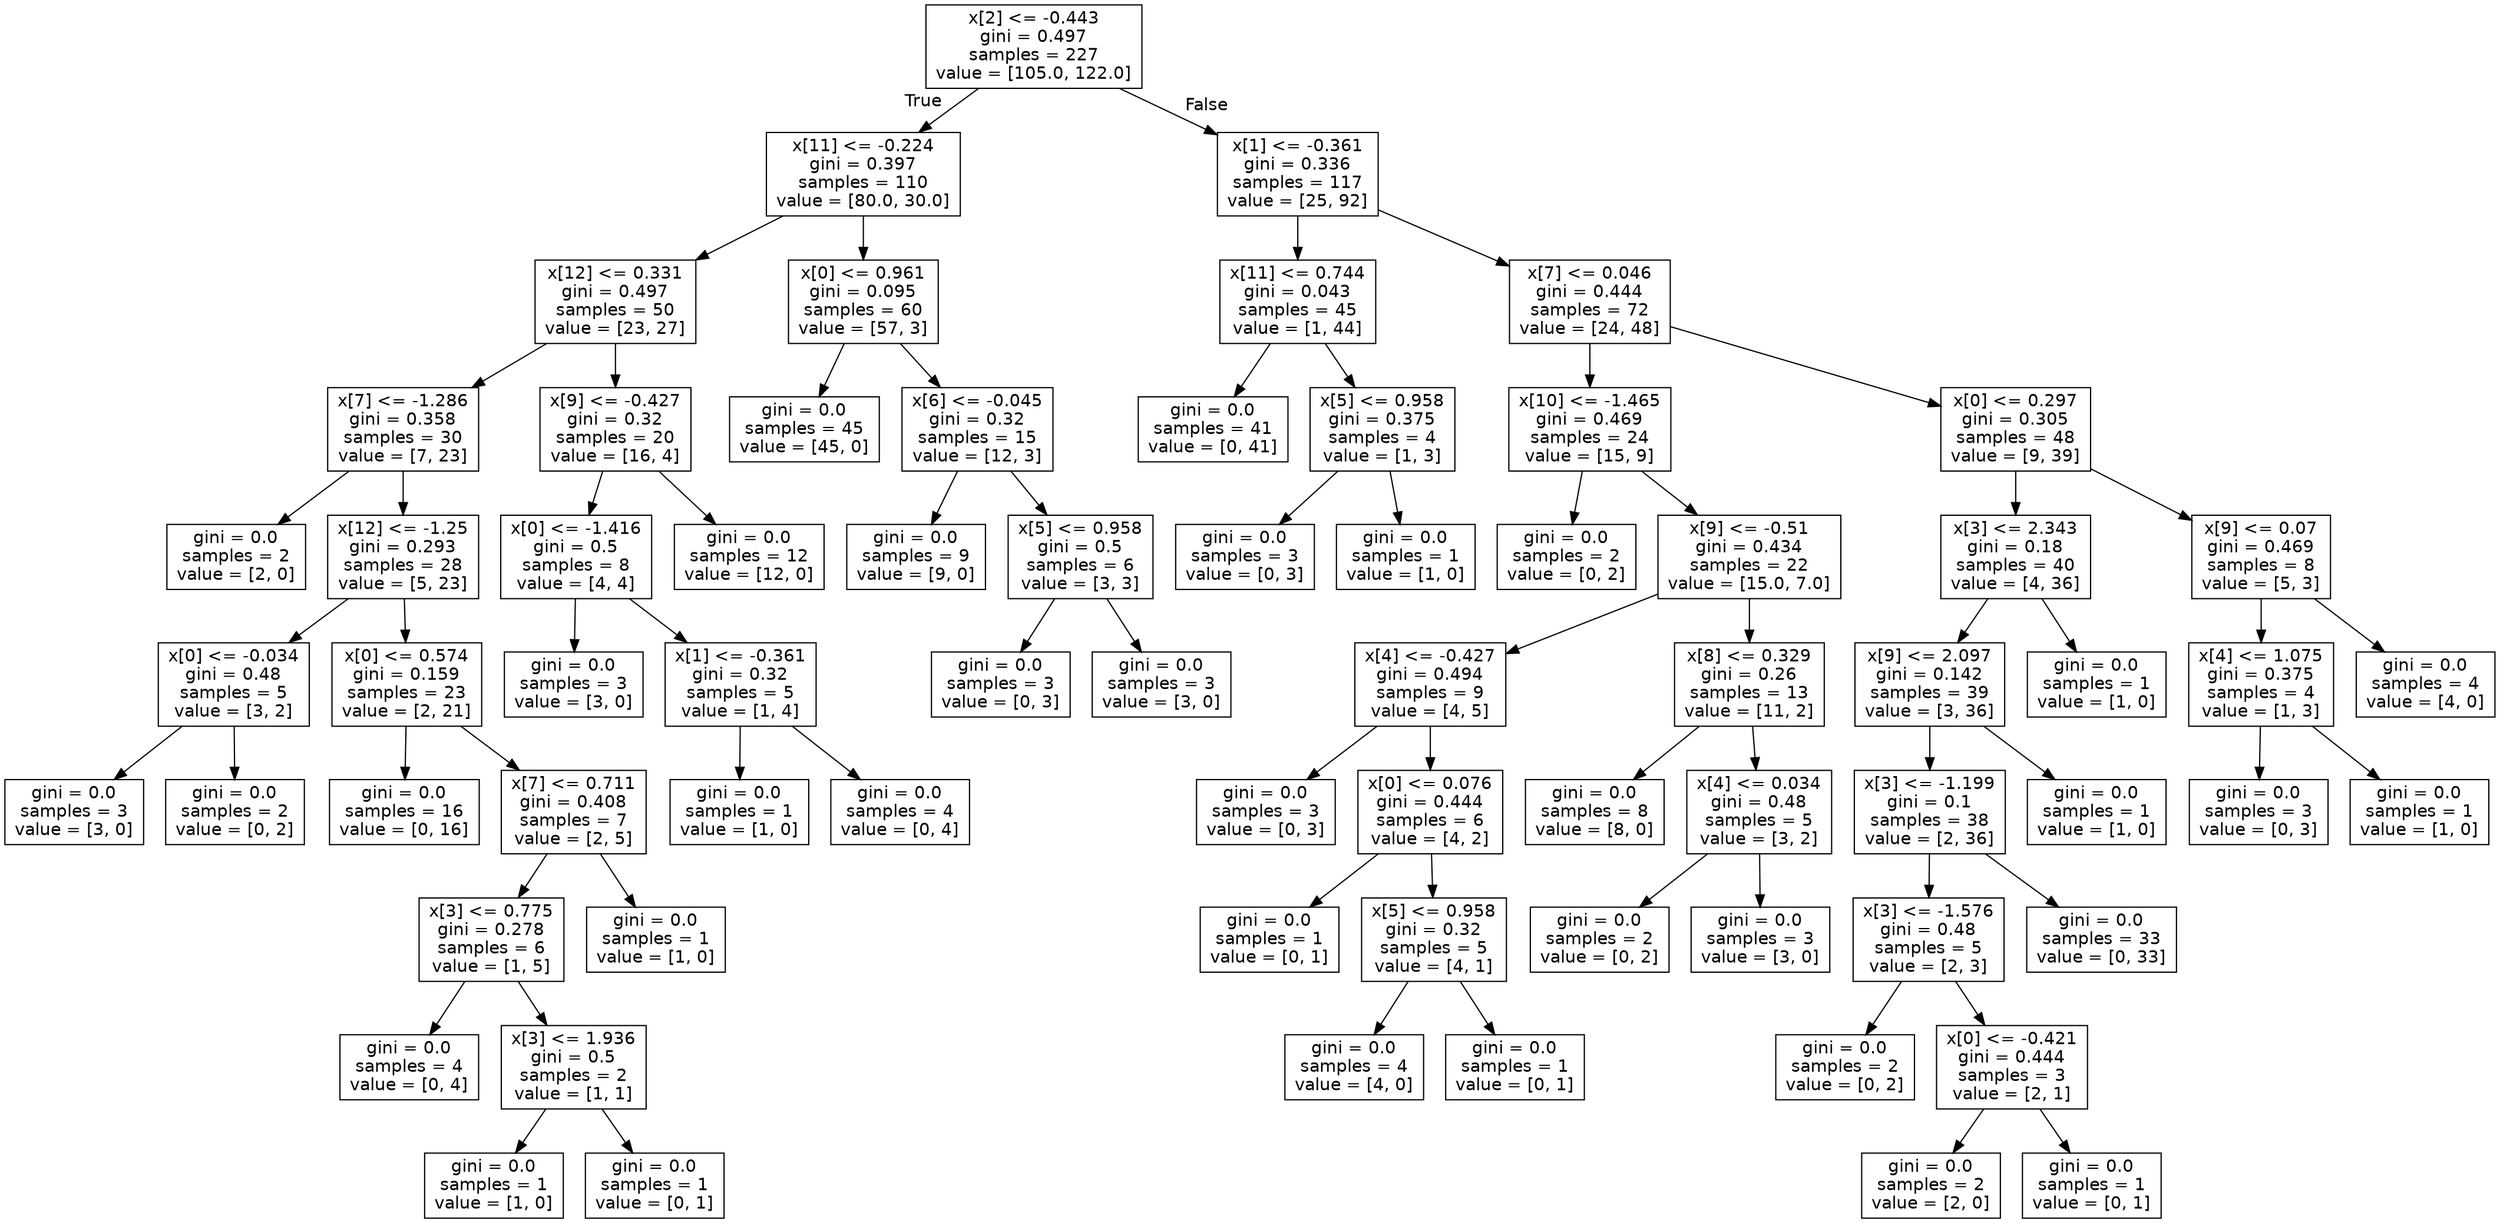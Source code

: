 digraph Tree {
node [shape=box, fontname="helvetica"] ;
edge [fontname="helvetica"] ;
0 [label="x[2] <= -0.443\ngini = 0.497\nsamples = 227\nvalue = [105.0, 122.0]"] ;
1 [label="x[11] <= -0.224\ngini = 0.397\nsamples = 110\nvalue = [80.0, 30.0]"] ;
0 -> 1 [labeldistance=2.5, labelangle=45, headlabel="True"] ;
2 [label="x[12] <= 0.331\ngini = 0.497\nsamples = 50\nvalue = [23, 27]"] ;
1 -> 2 ;
3 [label="x[7] <= -1.286\ngini = 0.358\nsamples = 30\nvalue = [7, 23]"] ;
2 -> 3 ;
4 [label="gini = 0.0\nsamples = 2\nvalue = [2, 0]"] ;
3 -> 4 ;
5 [label="x[12] <= -1.25\ngini = 0.293\nsamples = 28\nvalue = [5, 23]"] ;
3 -> 5 ;
6 [label="x[0] <= -0.034\ngini = 0.48\nsamples = 5\nvalue = [3, 2]"] ;
5 -> 6 ;
7 [label="gini = 0.0\nsamples = 3\nvalue = [3, 0]"] ;
6 -> 7 ;
8 [label="gini = 0.0\nsamples = 2\nvalue = [0, 2]"] ;
6 -> 8 ;
9 [label="x[0] <= 0.574\ngini = 0.159\nsamples = 23\nvalue = [2, 21]"] ;
5 -> 9 ;
10 [label="gini = 0.0\nsamples = 16\nvalue = [0, 16]"] ;
9 -> 10 ;
11 [label="x[7] <= 0.711\ngini = 0.408\nsamples = 7\nvalue = [2, 5]"] ;
9 -> 11 ;
12 [label="x[3] <= 0.775\ngini = 0.278\nsamples = 6\nvalue = [1, 5]"] ;
11 -> 12 ;
13 [label="gini = 0.0\nsamples = 4\nvalue = [0, 4]"] ;
12 -> 13 ;
14 [label="x[3] <= 1.936\ngini = 0.5\nsamples = 2\nvalue = [1, 1]"] ;
12 -> 14 ;
15 [label="gini = 0.0\nsamples = 1\nvalue = [1, 0]"] ;
14 -> 15 ;
16 [label="gini = 0.0\nsamples = 1\nvalue = [0, 1]"] ;
14 -> 16 ;
17 [label="gini = 0.0\nsamples = 1\nvalue = [1, 0]"] ;
11 -> 17 ;
18 [label="x[9] <= -0.427\ngini = 0.32\nsamples = 20\nvalue = [16, 4]"] ;
2 -> 18 ;
19 [label="x[0] <= -1.416\ngini = 0.5\nsamples = 8\nvalue = [4, 4]"] ;
18 -> 19 ;
20 [label="gini = 0.0\nsamples = 3\nvalue = [3, 0]"] ;
19 -> 20 ;
21 [label="x[1] <= -0.361\ngini = 0.32\nsamples = 5\nvalue = [1, 4]"] ;
19 -> 21 ;
22 [label="gini = 0.0\nsamples = 1\nvalue = [1, 0]"] ;
21 -> 22 ;
23 [label="gini = 0.0\nsamples = 4\nvalue = [0, 4]"] ;
21 -> 23 ;
24 [label="gini = 0.0\nsamples = 12\nvalue = [12, 0]"] ;
18 -> 24 ;
25 [label="x[0] <= 0.961\ngini = 0.095\nsamples = 60\nvalue = [57, 3]"] ;
1 -> 25 ;
26 [label="gini = 0.0\nsamples = 45\nvalue = [45, 0]"] ;
25 -> 26 ;
27 [label="x[6] <= -0.045\ngini = 0.32\nsamples = 15\nvalue = [12, 3]"] ;
25 -> 27 ;
28 [label="gini = 0.0\nsamples = 9\nvalue = [9, 0]"] ;
27 -> 28 ;
29 [label="x[5] <= 0.958\ngini = 0.5\nsamples = 6\nvalue = [3, 3]"] ;
27 -> 29 ;
30 [label="gini = 0.0\nsamples = 3\nvalue = [0, 3]"] ;
29 -> 30 ;
31 [label="gini = 0.0\nsamples = 3\nvalue = [3, 0]"] ;
29 -> 31 ;
32 [label="x[1] <= -0.361\ngini = 0.336\nsamples = 117\nvalue = [25, 92]"] ;
0 -> 32 [labeldistance=2.5, labelangle=-45, headlabel="False"] ;
33 [label="x[11] <= 0.744\ngini = 0.043\nsamples = 45\nvalue = [1, 44]"] ;
32 -> 33 ;
34 [label="gini = 0.0\nsamples = 41\nvalue = [0, 41]"] ;
33 -> 34 ;
35 [label="x[5] <= 0.958\ngini = 0.375\nsamples = 4\nvalue = [1, 3]"] ;
33 -> 35 ;
36 [label="gini = 0.0\nsamples = 3\nvalue = [0, 3]"] ;
35 -> 36 ;
37 [label="gini = 0.0\nsamples = 1\nvalue = [1, 0]"] ;
35 -> 37 ;
38 [label="x[7] <= 0.046\ngini = 0.444\nsamples = 72\nvalue = [24, 48]"] ;
32 -> 38 ;
39 [label="x[10] <= -1.465\ngini = 0.469\nsamples = 24\nvalue = [15, 9]"] ;
38 -> 39 ;
40 [label="gini = 0.0\nsamples = 2\nvalue = [0, 2]"] ;
39 -> 40 ;
41 [label="x[9] <= -0.51\ngini = 0.434\nsamples = 22\nvalue = [15.0, 7.0]"] ;
39 -> 41 ;
42 [label="x[4] <= -0.427\ngini = 0.494\nsamples = 9\nvalue = [4, 5]"] ;
41 -> 42 ;
43 [label="gini = 0.0\nsamples = 3\nvalue = [0, 3]"] ;
42 -> 43 ;
44 [label="x[0] <= 0.076\ngini = 0.444\nsamples = 6\nvalue = [4, 2]"] ;
42 -> 44 ;
45 [label="gini = 0.0\nsamples = 1\nvalue = [0, 1]"] ;
44 -> 45 ;
46 [label="x[5] <= 0.958\ngini = 0.32\nsamples = 5\nvalue = [4, 1]"] ;
44 -> 46 ;
47 [label="gini = 0.0\nsamples = 4\nvalue = [4, 0]"] ;
46 -> 47 ;
48 [label="gini = 0.0\nsamples = 1\nvalue = [0, 1]"] ;
46 -> 48 ;
49 [label="x[8] <= 0.329\ngini = 0.26\nsamples = 13\nvalue = [11, 2]"] ;
41 -> 49 ;
50 [label="gini = 0.0\nsamples = 8\nvalue = [8, 0]"] ;
49 -> 50 ;
51 [label="x[4] <= 0.034\ngini = 0.48\nsamples = 5\nvalue = [3, 2]"] ;
49 -> 51 ;
52 [label="gini = 0.0\nsamples = 2\nvalue = [0, 2]"] ;
51 -> 52 ;
53 [label="gini = 0.0\nsamples = 3\nvalue = [3, 0]"] ;
51 -> 53 ;
54 [label="x[0] <= 0.297\ngini = 0.305\nsamples = 48\nvalue = [9, 39]"] ;
38 -> 54 ;
55 [label="x[3] <= 2.343\ngini = 0.18\nsamples = 40\nvalue = [4, 36]"] ;
54 -> 55 ;
56 [label="x[9] <= 2.097\ngini = 0.142\nsamples = 39\nvalue = [3, 36]"] ;
55 -> 56 ;
57 [label="x[3] <= -1.199\ngini = 0.1\nsamples = 38\nvalue = [2, 36]"] ;
56 -> 57 ;
58 [label="x[3] <= -1.576\ngini = 0.48\nsamples = 5\nvalue = [2, 3]"] ;
57 -> 58 ;
59 [label="gini = 0.0\nsamples = 2\nvalue = [0, 2]"] ;
58 -> 59 ;
60 [label="x[0] <= -0.421\ngini = 0.444\nsamples = 3\nvalue = [2, 1]"] ;
58 -> 60 ;
61 [label="gini = 0.0\nsamples = 2\nvalue = [2, 0]"] ;
60 -> 61 ;
62 [label="gini = 0.0\nsamples = 1\nvalue = [0, 1]"] ;
60 -> 62 ;
63 [label="gini = 0.0\nsamples = 33\nvalue = [0, 33]"] ;
57 -> 63 ;
64 [label="gini = 0.0\nsamples = 1\nvalue = [1, 0]"] ;
56 -> 64 ;
65 [label="gini = 0.0\nsamples = 1\nvalue = [1, 0]"] ;
55 -> 65 ;
66 [label="x[9] <= 0.07\ngini = 0.469\nsamples = 8\nvalue = [5, 3]"] ;
54 -> 66 ;
67 [label="x[4] <= 1.075\ngini = 0.375\nsamples = 4\nvalue = [1, 3]"] ;
66 -> 67 ;
68 [label="gini = 0.0\nsamples = 3\nvalue = [0, 3]"] ;
67 -> 68 ;
69 [label="gini = 0.0\nsamples = 1\nvalue = [1, 0]"] ;
67 -> 69 ;
70 [label="gini = 0.0\nsamples = 4\nvalue = [4, 0]"] ;
66 -> 70 ;
}